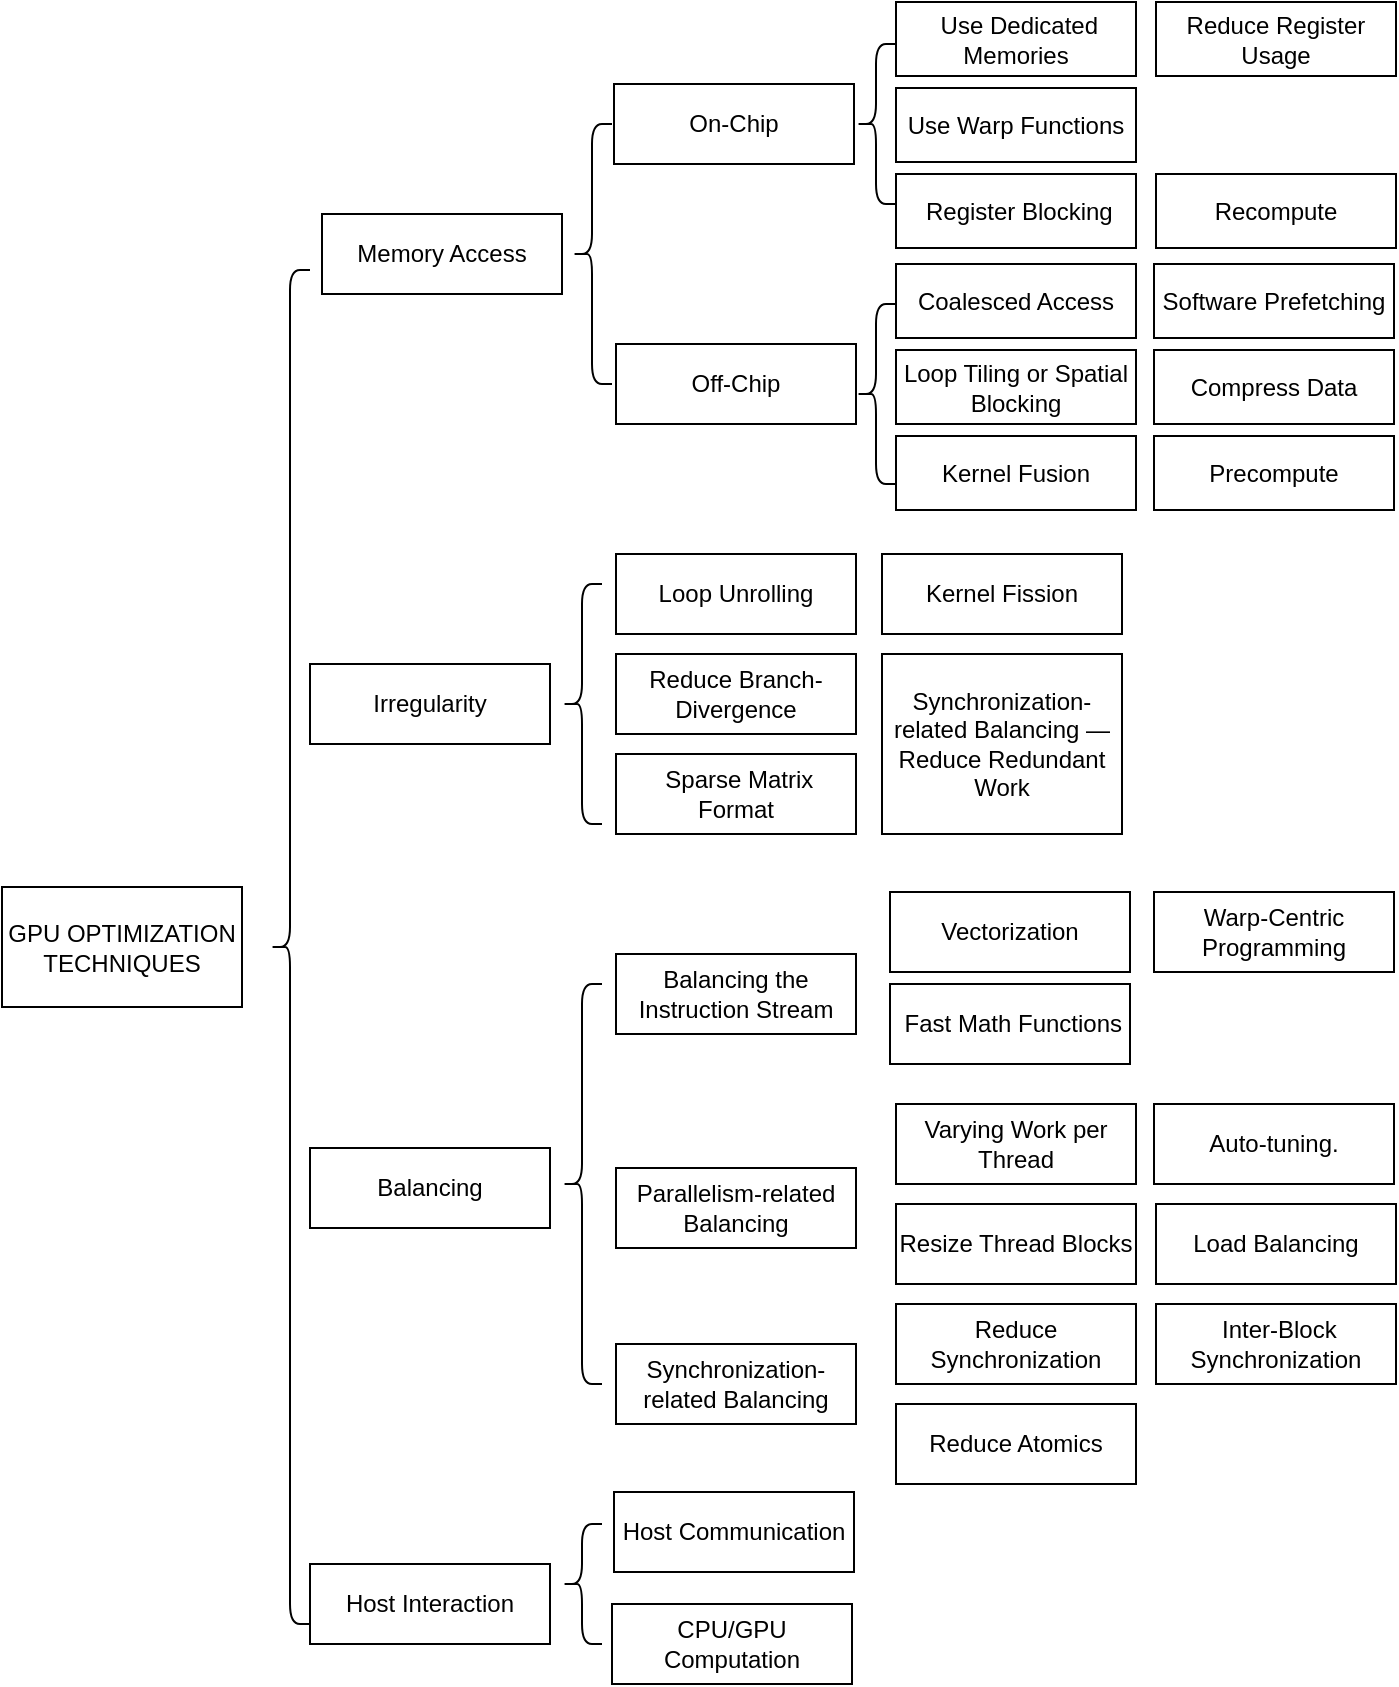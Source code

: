 <mxfile version="21.5.2" type="github">
  <diagram name="Page-1" id="nOfw0yhy7YK9u9o8exiN">
    <mxGraphModel dx="969" dy="633" grid="1" gridSize="10" guides="1" tooltips="1" connect="1" arrows="1" fold="1" page="1" pageScale="1" pageWidth="850" pageHeight="1100" math="0" shadow="0">
      <root>
        <mxCell id="0" />
        <mxCell id="1" parent="0" />
        <mxCell id="WEkyy8aIlfb2HkUplC9--1" value="GPU OPTIMIZATION TECHNIQUES" style="rounded=0;whiteSpace=wrap;html=1;" vertex="1" parent="1">
          <mxGeometry x="120" y="481.5" width="120" height="60" as="geometry" />
        </mxCell>
        <mxCell id="WEkyy8aIlfb2HkUplC9--2" value="Memory Access" style="rounded=0;whiteSpace=wrap;html=1;" vertex="1" parent="1">
          <mxGeometry x="280" y="145" width="120" height="40" as="geometry" />
        </mxCell>
        <mxCell id="WEkyy8aIlfb2HkUplC9--3" value="Irregularity" style="rounded=0;whiteSpace=wrap;html=1;" vertex="1" parent="1">
          <mxGeometry x="274" y="370" width="120" height="40" as="geometry" />
        </mxCell>
        <mxCell id="WEkyy8aIlfb2HkUplC9--4" value="On-Chip" style="rounded=0;whiteSpace=wrap;html=1;" vertex="1" parent="1">
          <mxGeometry x="426" y="80" width="120" height="40" as="geometry" />
        </mxCell>
        <mxCell id="WEkyy8aIlfb2HkUplC9--5" value="Off-Chip" style="rounded=0;whiteSpace=wrap;html=1;" vertex="1" parent="1">
          <mxGeometry x="427" y="210" width="120" height="40" as="geometry" />
        </mxCell>
        <mxCell id="WEkyy8aIlfb2HkUplC9--6" value="&amp;nbsp;Use Dedicated Memories" style="rounded=0;whiteSpace=wrap;html=1;" vertex="1" parent="1">
          <mxGeometry x="567" y="39" width="120" height="37" as="geometry" />
        </mxCell>
        <mxCell id="WEkyy8aIlfb2HkUplC9--7" value="Use Warp Functions" style="rounded=0;whiteSpace=wrap;html=1;" vertex="1" parent="1">
          <mxGeometry x="567" y="82" width="120" height="37" as="geometry" />
        </mxCell>
        <mxCell id="WEkyy8aIlfb2HkUplC9--8" value="&amp;nbsp;Register Blocking" style="rounded=0;whiteSpace=wrap;html=1;" vertex="1" parent="1">
          <mxGeometry x="567" y="125" width="120" height="37" as="geometry" />
        </mxCell>
        <mxCell id="WEkyy8aIlfb2HkUplC9--9" value="Reduce Register Usage" style="rounded=0;whiteSpace=wrap;html=1;" vertex="1" parent="1">
          <mxGeometry x="697" y="39" width="120" height="37" as="geometry" />
        </mxCell>
        <mxCell id="WEkyy8aIlfb2HkUplC9--11" value="Recompute" style="rounded=0;whiteSpace=wrap;html=1;" vertex="1" parent="1">
          <mxGeometry x="697" y="125" width="120" height="37" as="geometry" />
        </mxCell>
        <mxCell id="WEkyy8aIlfb2HkUplC9--12" value="" style="shape=curlyBracket;whiteSpace=wrap;html=1;rounded=1;labelPosition=left;verticalLabelPosition=middle;align=right;verticalAlign=middle;" vertex="1" parent="1">
          <mxGeometry x="547" y="60" width="20" height="80" as="geometry" />
        </mxCell>
        <mxCell id="WEkyy8aIlfb2HkUplC9--13" value="Coalesced Access" style="rounded=0;whiteSpace=wrap;html=1;" vertex="1" parent="1">
          <mxGeometry x="567" y="170" width="120" height="37" as="geometry" />
        </mxCell>
        <mxCell id="WEkyy8aIlfb2HkUplC9--14" value="Loop Tiling or Spatial Blocking" style="rounded=0;whiteSpace=wrap;html=1;" vertex="1" parent="1">
          <mxGeometry x="567" y="213" width="120" height="37" as="geometry" />
        </mxCell>
        <mxCell id="WEkyy8aIlfb2HkUplC9--15" value="Kernel Fusion" style="rounded=0;whiteSpace=wrap;html=1;" vertex="1" parent="1">
          <mxGeometry x="567" y="256" width="120" height="37" as="geometry" />
        </mxCell>
        <mxCell id="WEkyy8aIlfb2HkUplC9--16" value=" Software Prefetching" style="rounded=0;whiteSpace=wrap;html=1;" vertex="1" parent="1">
          <mxGeometry x="696" y="170" width="120" height="37" as="geometry" />
        </mxCell>
        <mxCell id="WEkyy8aIlfb2HkUplC9--17" value=" Compress Data" style="rounded=0;whiteSpace=wrap;html=1;" vertex="1" parent="1">
          <mxGeometry x="696" y="213" width="120" height="37" as="geometry" />
        </mxCell>
        <mxCell id="WEkyy8aIlfb2HkUplC9--18" value=" Precompute" style="rounded=0;whiteSpace=wrap;html=1;" vertex="1" parent="1">
          <mxGeometry x="696" y="256" width="120" height="37" as="geometry" />
        </mxCell>
        <mxCell id="WEkyy8aIlfb2HkUplC9--19" value="" style="shape=curlyBracket;whiteSpace=wrap;html=1;rounded=1;labelPosition=left;verticalLabelPosition=middle;align=right;verticalAlign=middle;" vertex="1" parent="1">
          <mxGeometry x="547" y="190" width="20" height="90" as="geometry" />
        </mxCell>
        <mxCell id="WEkyy8aIlfb2HkUplC9--20" value="" style="shape=curlyBracket;whiteSpace=wrap;html=1;rounded=1;labelPosition=left;verticalLabelPosition=middle;align=right;verticalAlign=middle;" vertex="1" parent="1">
          <mxGeometry x="405" y="100" width="20" height="130" as="geometry" />
        </mxCell>
        <mxCell id="WEkyy8aIlfb2HkUplC9--21" value="Loop Unrolling" style="rounded=0;whiteSpace=wrap;html=1;" vertex="1" parent="1">
          <mxGeometry x="427" y="315" width="120" height="40" as="geometry" />
        </mxCell>
        <mxCell id="WEkyy8aIlfb2HkUplC9--22" value="Reduce Branch-Divergence" style="rounded=0;whiteSpace=wrap;html=1;" vertex="1" parent="1">
          <mxGeometry x="427" y="365" width="120" height="40" as="geometry" />
        </mxCell>
        <mxCell id="WEkyy8aIlfb2HkUplC9--23" value="&amp;nbsp;Sparse Matrix Format" style="rounded=0;whiteSpace=wrap;html=1;" vertex="1" parent="1">
          <mxGeometry x="427" y="415" width="120" height="40" as="geometry" />
        </mxCell>
        <mxCell id="WEkyy8aIlfb2HkUplC9--24" value="Kernel Fission" style="rounded=0;whiteSpace=wrap;html=1;" vertex="1" parent="1">
          <mxGeometry x="560" y="315" width="120" height="40" as="geometry" />
        </mxCell>
        <mxCell id="WEkyy8aIlfb2HkUplC9--25" value=" Synchronization-related Balancing — Reduce Redundant Work" style="rounded=0;whiteSpace=wrap;html=1;" vertex="1" parent="1">
          <mxGeometry x="560" y="365" width="120" height="90" as="geometry" />
        </mxCell>
        <mxCell id="WEkyy8aIlfb2HkUplC9--26" value="" style="shape=curlyBracket;whiteSpace=wrap;html=1;rounded=1;labelPosition=left;verticalLabelPosition=middle;align=right;verticalAlign=middle;" vertex="1" parent="1">
          <mxGeometry x="400" y="330" width="20" height="120" as="geometry" />
        </mxCell>
        <mxCell id="WEkyy8aIlfb2HkUplC9--27" value="Balancing" style="rounded=0;whiteSpace=wrap;html=1;" vertex="1" parent="1">
          <mxGeometry x="274" y="612" width="120" height="40" as="geometry" />
        </mxCell>
        <mxCell id="WEkyy8aIlfb2HkUplC9--28" value="Balancing the Instruction Stream" style="rounded=0;whiteSpace=wrap;html=1;" vertex="1" parent="1">
          <mxGeometry x="427" y="515" width="120" height="40" as="geometry" />
        </mxCell>
        <mxCell id="WEkyy8aIlfb2HkUplC9--30" value="Vectorization" style="rounded=0;whiteSpace=wrap;html=1;" vertex="1" parent="1">
          <mxGeometry x="564" y="484" width="120" height="40" as="geometry" />
        </mxCell>
        <mxCell id="WEkyy8aIlfb2HkUplC9--31" value="&amp;nbsp;Fast Math Functions" style="rounded=0;whiteSpace=wrap;html=1;" vertex="1" parent="1">
          <mxGeometry x="564" y="530" width="120" height="40" as="geometry" />
        </mxCell>
        <mxCell id="WEkyy8aIlfb2HkUplC9--32" value="Warp-Centric Programming" style="rounded=0;whiteSpace=wrap;html=1;" vertex="1" parent="1">
          <mxGeometry x="696" y="484" width="120" height="40" as="geometry" />
        </mxCell>
        <mxCell id="WEkyy8aIlfb2HkUplC9--33" value="Parallelism-related Balancing" style="rounded=0;whiteSpace=wrap;html=1;" vertex="1" parent="1">
          <mxGeometry x="427" y="622" width="120" height="40" as="geometry" />
        </mxCell>
        <mxCell id="WEkyy8aIlfb2HkUplC9--34" value="Varying Work per Thread" style="rounded=0;whiteSpace=wrap;html=1;" vertex="1" parent="1">
          <mxGeometry x="567" y="590" width="120" height="40" as="geometry" />
        </mxCell>
        <mxCell id="WEkyy8aIlfb2HkUplC9--35" value="Resize Thread Blocks" style="rounded=0;whiteSpace=wrap;html=1;" vertex="1" parent="1">
          <mxGeometry x="567" y="640" width="120" height="40" as="geometry" />
        </mxCell>
        <mxCell id="WEkyy8aIlfb2HkUplC9--36" value="Auto-tuning." style="rounded=0;whiteSpace=wrap;html=1;" vertex="1" parent="1">
          <mxGeometry x="696" y="590" width="120" height="40" as="geometry" />
        </mxCell>
        <mxCell id="WEkyy8aIlfb2HkUplC9--37" value="Load Balancing" style="rounded=0;whiteSpace=wrap;html=1;" vertex="1" parent="1">
          <mxGeometry x="697" y="640" width="120" height="40" as="geometry" />
        </mxCell>
        <mxCell id="WEkyy8aIlfb2HkUplC9--38" value=" Synchronization-related Balancing" style="rounded=0;whiteSpace=wrap;html=1;" vertex="1" parent="1">
          <mxGeometry x="427" y="710" width="120" height="40" as="geometry" />
        </mxCell>
        <mxCell id="WEkyy8aIlfb2HkUplC9--39" value="Reduce Synchronization" style="rounded=0;whiteSpace=wrap;html=1;" vertex="1" parent="1">
          <mxGeometry x="567" y="690" width="120" height="40" as="geometry" />
        </mxCell>
        <mxCell id="WEkyy8aIlfb2HkUplC9--41" value="Reduce Atomics" style="rounded=0;whiteSpace=wrap;html=1;" vertex="1" parent="1">
          <mxGeometry x="567" y="740" width="120" height="40" as="geometry" />
        </mxCell>
        <mxCell id="WEkyy8aIlfb2HkUplC9--42" value="&amp;nbsp;Inter-Block Synchronization" style="rounded=0;whiteSpace=wrap;html=1;" vertex="1" parent="1">
          <mxGeometry x="697" y="690" width="120" height="40" as="geometry" />
        </mxCell>
        <mxCell id="WEkyy8aIlfb2HkUplC9--43" value="" style="shape=curlyBracket;whiteSpace=wrap;html=1;rounded=1;labelPosition=left;verticalLabelPosition=middle;align=right;verticalAlign=middle;" vertex="1" parent="1">
          <mxGeometry x="400" y="530" width="20" height="200" as="geometry" />
        </mxCell>
        <mxCell id="WEkyy8aIlfb2HkUplC9--44" value="Host Interaction" style="rounded=0;whiteSpace=wrap;html=1;" vertex="1" parent="1">
          <mxGeometry x="274" y="820" width="120" height="40" as="geometry" />
        </mxCell>
        <mxCell id="WEkyy8aIlfb2HkUplC9--45" value="Host Communication" style="rounded=0;whiteSpace=wrap;html=1;" vertex="1" parent="1">
          <mxGeometry x="426" y="784" width="120" height="40" as="geometry" />
        </mxCell>
        <mxCell id="WEkyy8aIlfb2HkUplC9--46" value="CPU/GPU Computation" style="rounded=0;whiteSpace=wrap;html=1;" vertex="1" parent="1">
          <mxGeometry x="425" y="840" width="120" height="40" as="geometry" />
        </mxCell>
        <mxCell id="WEkyy8aIlfb2HkUplC9--47" value="" style="shape=curlyBracket;whiteSpace=wrap;html=1;rounded=1;labelPosition=left;verticalLabelPosition=middle;align=right;verticalAlign=middle;" vertex="1" parent="1">
          <mxGeometry x="400" y="800" width="20" height="60" as="geometry" />
        </mxCell>
        <mxCell id="WEkyy8aIlfb2HkUplC9--48" value="" style="shape=curlyBracket;whiteSpace=wrap;html=1;rounded=1;labelPosition=left;verticalLabelPosition=middle;align=right;verticalAlign=middle;" vertex="1" parent="1">
          <mxGeometry x="254" y="173" width="20" height="677" as="geometry" />
        </mxCell>
      </root>
    </mxGraphModel>
  </diagram>
</mxfile>
